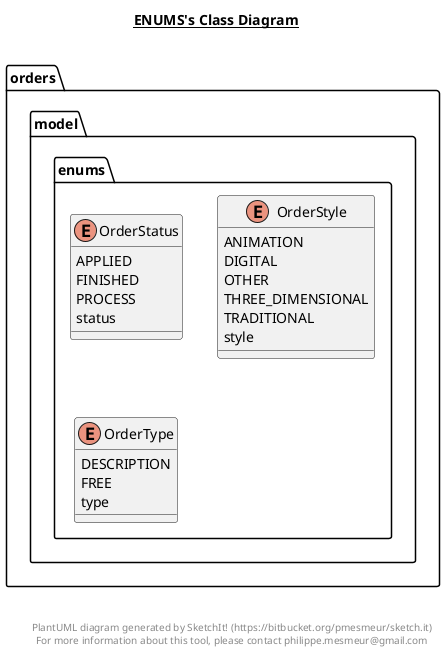 @startuml

title __ENUMS's Class Diagram__\n

  namespace orders {
    namespace model.enums {
      enum OrderStatus {
        APPLIED
        FINISHED
        PROCESS
        status
      }
    }
  }
  

  namespace orders {
    namespace model.enums {
      enum OrderStyle {
        ANIMATION
        DIGITAL
        OTHER
        THREE_DIMENSIONAL
        TRADITIONAL
        style
      }
    }
  }
  

  namespace orders {
    namespace model.enums {
      enum OrderType {
        DESCRIPTION
        FREE
        type
      }
    }
  }
  



right footer


PlantUML diagram generated by SketchIt! (https://bitbucket.org/pmesmeur/sketch.it)
For more information about this tool, please contact philippe.mesmeur@gmail.com
endfooter

@enduml
